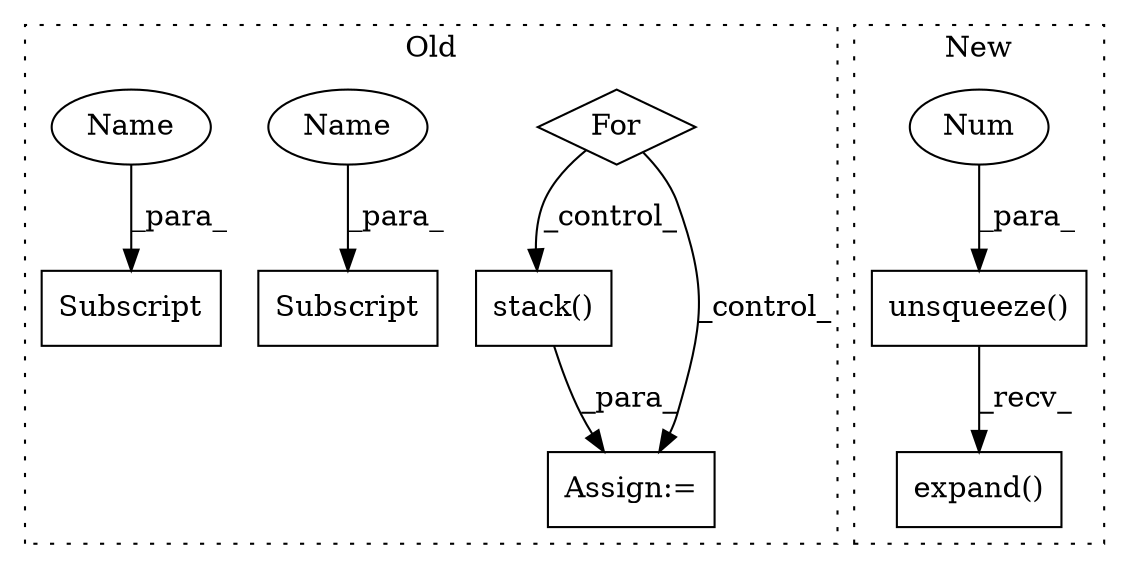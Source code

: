 digraph G {
subgraph cluster0 {
1 [label="stack()" a="75" s="3712,3739" l="12,1" shape="box"];
3 [label="Assign:=" a="68" s="3765" l="3" shape="box"];
4 [label="Subscript" a="63" s="3448,0" l="9,0" shape="box"];
5 [label="For" a="107" s="3268,3302" l="4,14" shape="diamond"];
6 [label="Subscript" a="63" s="3365,0" l="9,0" shape="box"];
9 [label="Name" a="87" s="3372" l="1" shape="ellipse"];
10 [label="Name" a="87" s="3455" l="1" shape="ellipse"];
label = "Old";
style="dotted";
}
subgraph cluster1 {
2 [label="expand()" a="75" s="2947,3036" l="30,1" shape="box"];
7 [label="unsqueeze()" a="75" s="2947,2968" l="20,1" shape="box"];
8 [label="Num" a="76" s="2967" l="1" shape="ellipse"];
label = "New";
style="dotted";
}
1 -> 3 [label="_para_"];
5 -> 3 [label="_control_"];
5 -> 1 [label="_control_"];
7 -> 2 [label="_recv_"];
8 -> 7 [label="_para_"];
9 -> 6 [label="_para_"];
10 -> 4 [label="_para_"];
}